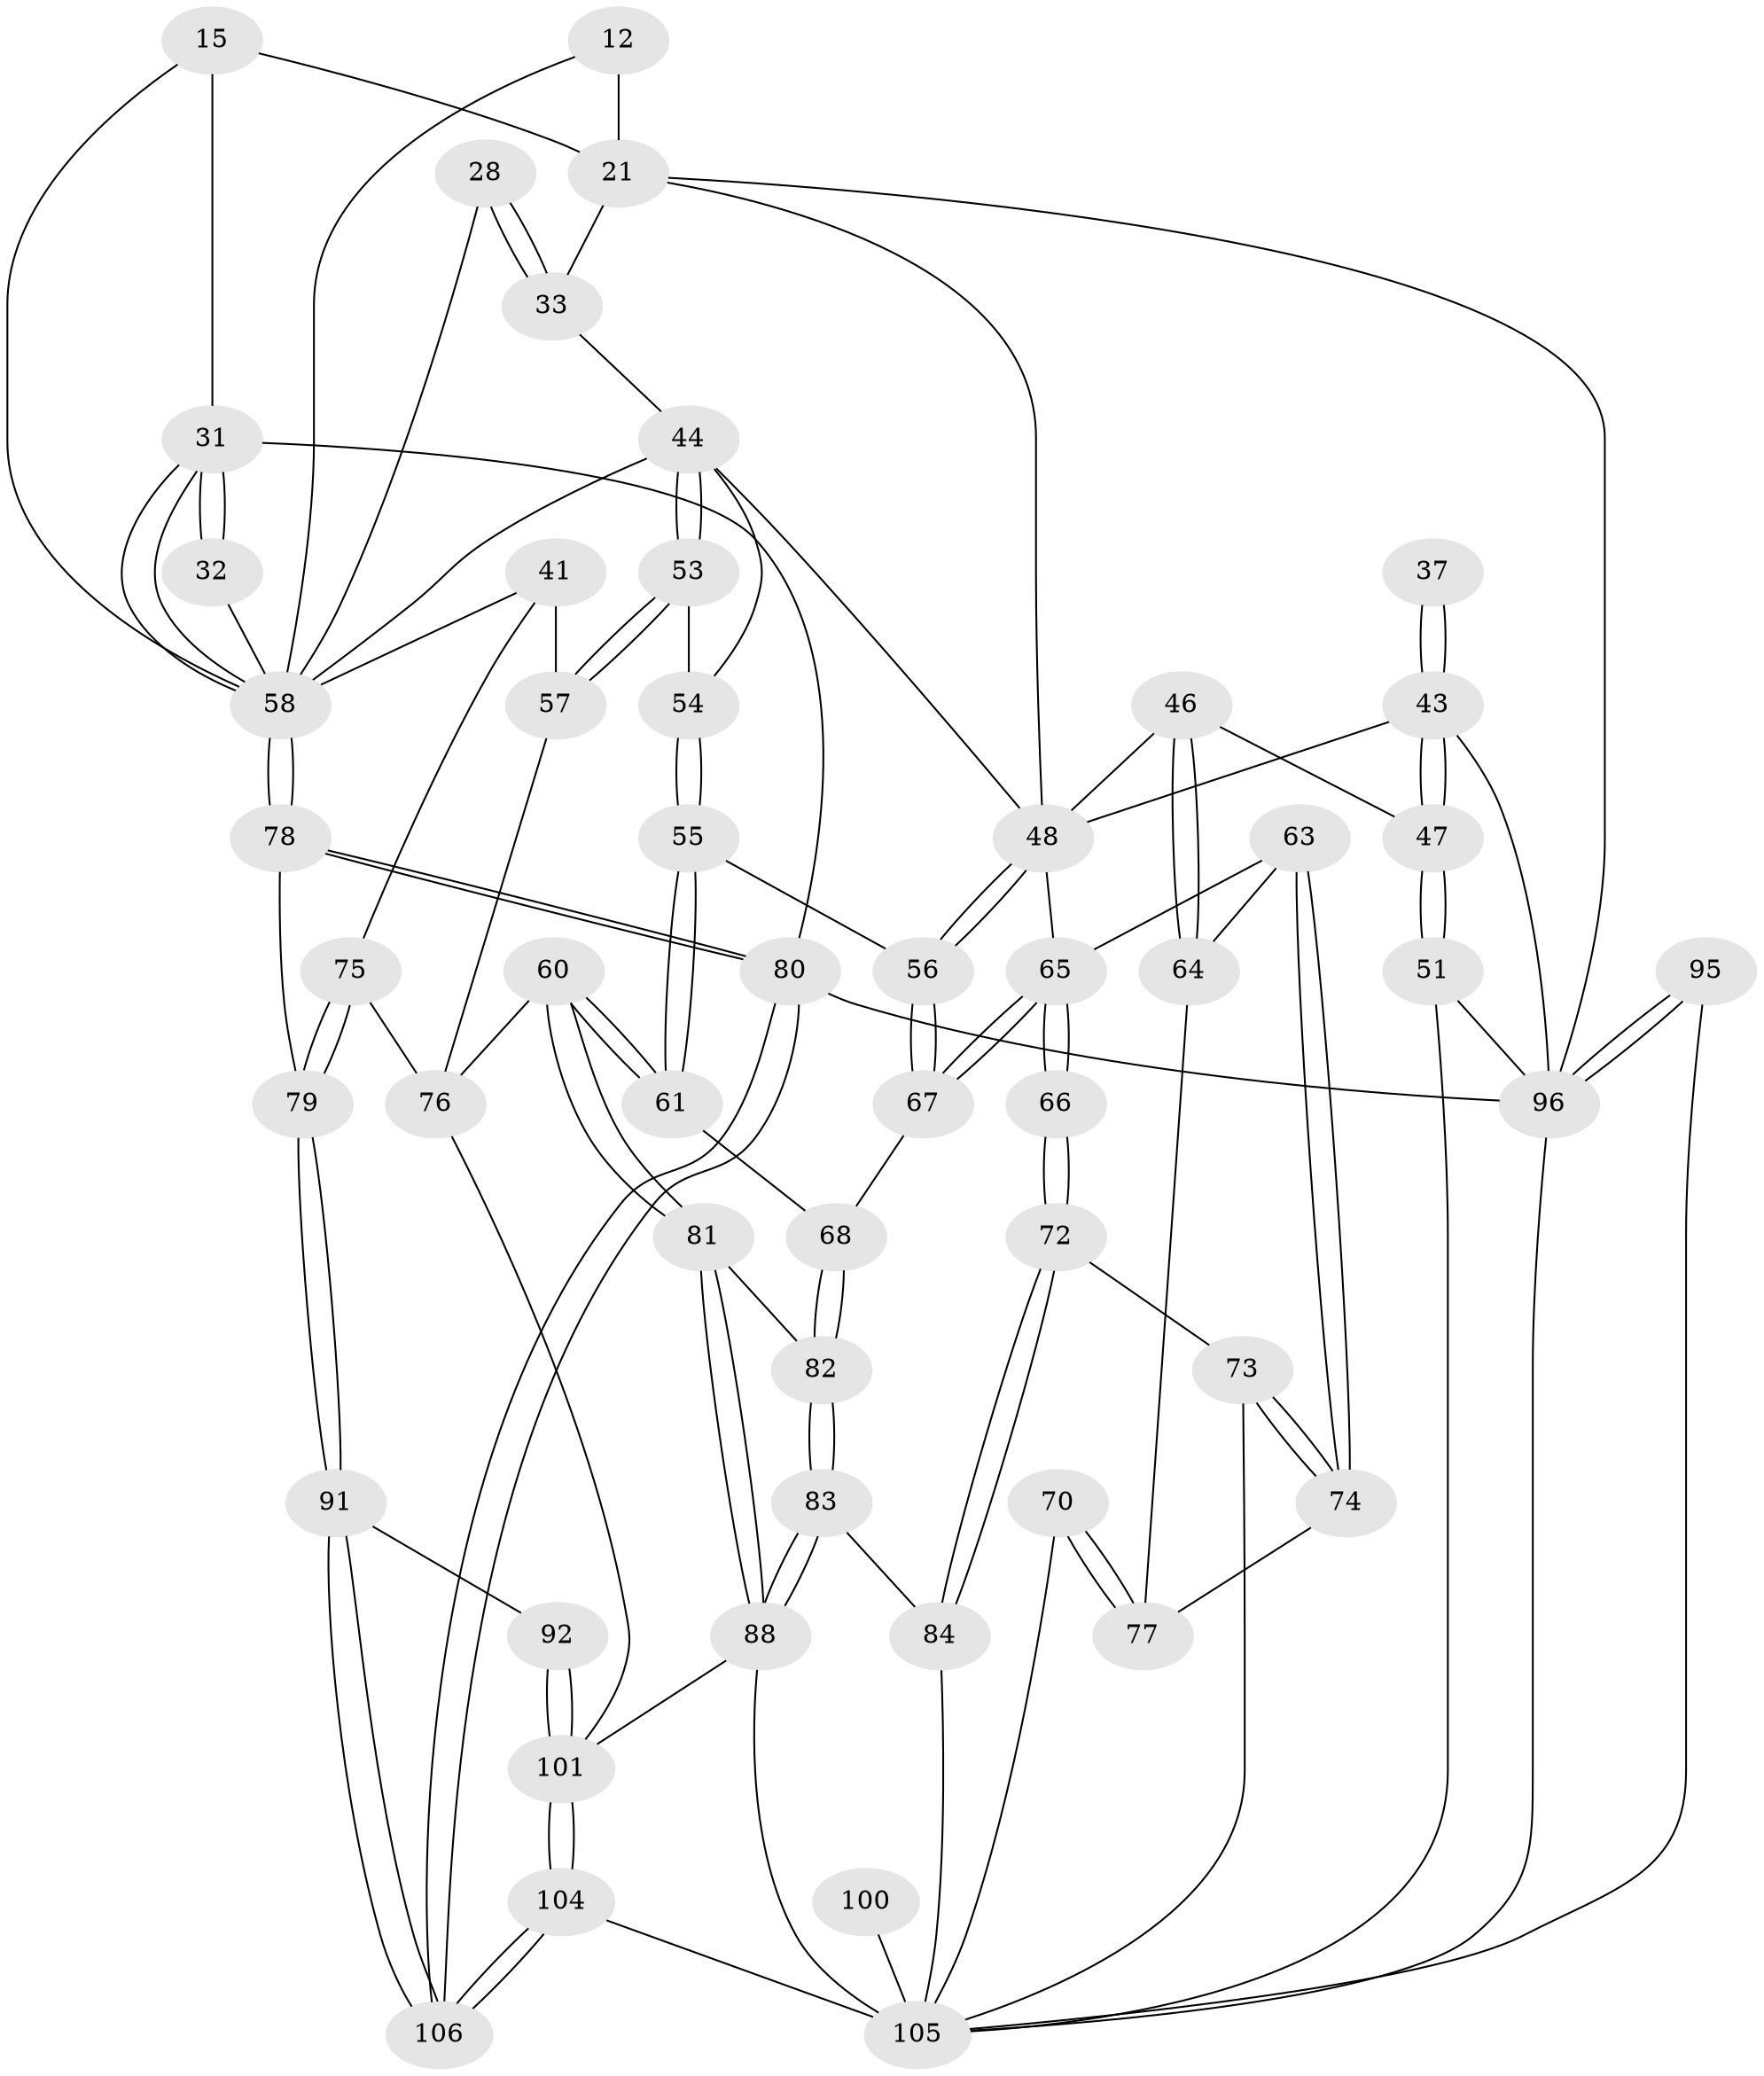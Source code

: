 // original degree distribution, {3: 0.02830188679245283, 6: 0.19811320754716982, 4: 0.19811320754716982, 5: 0.5754716981132075}
// Generated by graph-tools (version 1.1) at 2025/00/03/09/25 05:00:16]
// undirected, 53 vertices, 124 edges
graph export_dot {
graph [start="1"]
  node [color=gray90,style=filled];
  12 [pos="+0.6475129112659407+0.14205352391129336"];
  15 [pos="+0.860705018991539+0.2530399287543307",super="+7"];
  21 [pos="+0.46760191010348473+0.21669598362661768",super="+11"];
  28 [pos="+0.7176391522789632+0.3188837082849032"];
  31 [pos="+1+0.4284446809279027",super="+13+26"];
  32 [pos="+1+0.3874854420300314"];
  33 [pos="+0.6266731824744798+0.36970186605372773",super="+30+29"];
  37 [pos="+0+0.21283462806630307"];
  41 [pos="+0.8059071023351267+0.546375843311726",super="+40"];
  43 [pos="+0.14469804167516462+0.43199551318108353",super="+24+25"];
  44 [pos="+0.6419570523647543+0.4248292839414503",super="+35"];
  46 [pos="+0.15114682107816374+0.5200779909848298"];
  47 [pos="+0.14765245920988068+0.5182479483682525"];
  48 [pos="+0.4439686851093229+0.4996852935578805",super="+45"];
  51 [pos="+0.04994400710301224+0.5562656805416969"];
  53 [pos="+0.6495051932684708+0.5109065977707292"];
  54 [pos="+0.560758511770745+0.5274436553505999"];
  55 [pos="+0.5235733719781233+0.555049546218616"];
  56 [pos="+0.4915233325018029+0.5431576178990695"];
  57 [pos="+0.7062724097547314+0.5650164991005863"];
  58 [pos="+1+0.5826194917990287",super="+39+42"];
  60 [pos="+0.6152066606237012+0.6688361068467302"];
  61 [pos="+0.542912740937892+0.5858239967045883"];
  63 [pos="+0.2766208679677725+0.5770732504743034"];
  64 [pos="+0.19424702047499448+0.5584335813557934"];
  65 [pos="+0.4113497112520815+0.6932877397232493",super="+49+50+62"];
  66 [pos="+0.38910402466354627+0.6983409423893203"];
  67 [pos="+0.4199299234053662+0.6924990539898861"];
  68 [pos="+0.4477901414807937+0.7020739759763526"];
  70 [pos="+0.14766617875052698+0.7664082569057461"];
  72 [pos="+0.3725269301024006+0.7213097981066792"];
  73 [pos="+0.2977914203030634+0.7576337446146393"];
  74 [pos="+0.27561423146725816+0.7470064419034478"];
  75 [pos="+0.8182498903385576+0.7165686947216956"];
  76 [pos="+0.6284042501069164+0.682427185559584",super="+59"];
  77 [pos="+0.2740739688113855+0.7468117324809174",super="+69"];
  78 [pos="+1+0.6475960595420195"];
  79 [pos="+0.8447728124391637+0.8051379150036746"];
  80 [pos="+1+1",super="+2+1"];
  81 [pos="+0.5334988558586706+0.7267633895869628"];
  82 [pos="+0.4680902482665948+0.7128834001356932"];
  83 [pos="+0.4512123520471079+0.8147627785085308"];
  84 [pos="+0.4124122411270293+0.8233733195313763"];
  88 [pos="+0.5372484398912837+0.8402285372976237",super="+87"];
  91 [pos="+0.8286745780253948+0.8521092777162825"];
  92 [pos="+0.7605958295116132+0.8480025987910412"];
  95 [pos="+0+0.771474898570878"];
  96 [pos="+0+1",super="+3+52"];
  100 [pos="+0.29427667498452525+1",super="+94"];
  101 [pos="+0.6372607467964595+0.9885742753972556",super="+86+85"];
  104 [pos="+0.5857507971090905+1"];
  105 [pos="+0.5486588381332653+1",super="+103+99+93+97"];
  106 [pos="+1+1"];
  12 -- 21 [weight=2];
  12 -- 58;
  15 -- 31 [weight=2];
  15 -- 21;
  15 -- 58;
  21 -- 33 [weight=2];
  21 -- 96;
  21 -- 48;
  28 -- 33 [weight=2];
  28 -- 33;
  28 -- 58;
  31 -- 32 [weight=2];
  31 -- 32;
  31 -- 58;
  31 -- 58;
  31 -- 80 [weight=2];
  32 -- 58;
  33 -- 44;
  37 -- 43 [weight=3];
  37 -- 43;
  41 -- 57;
  41 -- 58 [weight=2];
  41 -- 75;
  43 -- 47;
  43 -- 47;
  43 -- 96;
  43 -- 48;
  44 -- 53;
  44 -- 53;
  44 -- 58;
  44 -- 48;
  44 -- 54;
  46 -- 47;
  46 -- 64;
  46 -- 64;
  46 -- 48;
  47 -- 51;
  47 -- 51;
  48 -- 56;
  48 -- 56;
  48 -- 65 [weight=2];
  51 -- 96;
  51 -- 105;
  53 -- 54;
  53 -- 57;
  53 -- 57;
  54 -- 55;
  54 -- 55;
  55 -- 56;
  55 -- 61;
  55 -- 61;
  56 -- 67;
  56 -- 67;
  57 -- 76;
  58 -- 78;
  58 -- 78;
  60 -- 61;
  60 -- 61;
  60 -- 81;
  60 -- 81;
  60 -- 76;
  61 -- 68;
  63 -- 64;
  63 -- 74;
  63 -- 74;
  63 -- 65;
  64 -- 77;
  65 -- 66 [weight=2];
  65 -- 66;
  65 -- 67;
  65 -- 67;
  66 -- 72;
  66 -- 72;
  67 -- 68;
  68 -- 82;
  68 -- 82;
  70 -- 77 [weight=2];
  70 -- 77;
  70 -- 105;
  72 -- 73;
  72 -- 84;
  72 -- 84;
  73 -- 74;
  73 -- 74;
  73 -- 105;
  74 -- 77;
  75 -- 76;
  75 -- 79;
  75 -- 79;
  76 -- 101;
  78 -- 79;
  78 -- 80;
  78 -- 80;
  79 -- 91;
  79 -- 91;
  80 -- 106;
  80 -- 106;
  80 -- 96 [weight=2];
  81 -- 82;
  81 -- 88;
  81 -- 88;
  82 -- 83;
  82 -- 83;
  83 -- 84;
  83 -- 88;
  83 -- 88;
  84 -- 105;
  88 -- 105;
  88 -- 101;
  91 -- 92;
  91 -- 106;
  91 -- 106;
  92 -- 101 [weight=2];
  92 -- 101;
  95 -- 96 [weight=2];
  95 -- 96;
  95 -- 105;
  96 -- 105;
  100 -- 105 [weight=4];
  101 -- 104;
  101 -- 104;
  104 -- 105;
  104 -- 106;
  104 -- 106;
}
